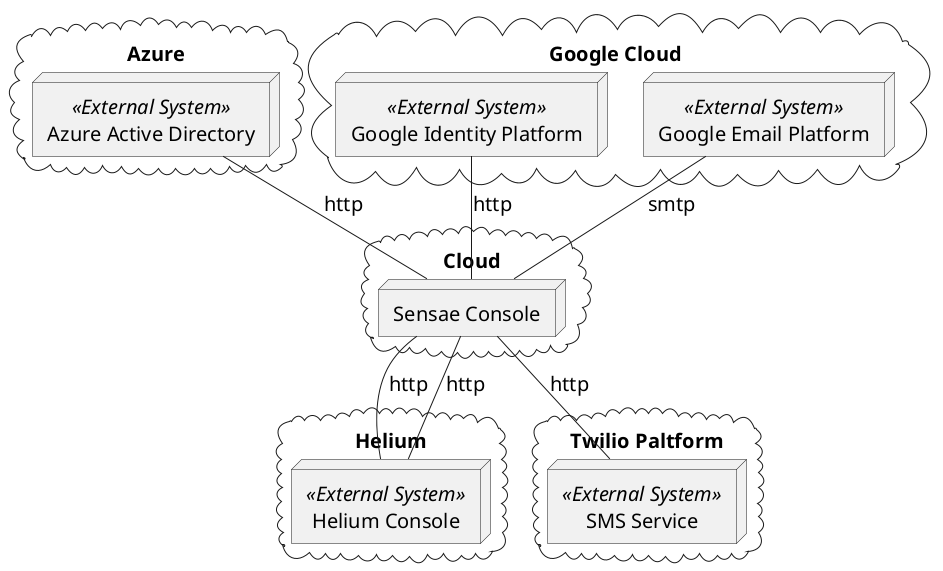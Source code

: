 @startuml physical-view

skinparam defaultFontSize 20
skinparam Monochrome true
skinparam sequenceMessageAlign center
skinparam componentStyle uml2
skinparam packageStyle rectangle

cloud "Cloud" {
    node "Sensae Console" as SYSTEM1
}

cloud "Helium" {
    node "Helium Console" <<External System>> as HC
}

cloud "Azure" {
    node "Azure Active Directory" <<External System>> as AAD
}

cloud "Google Cloud" {
    node "Google Identity Platform" <<External System>> as GIP
    node "Google Email Platform" <<External System>> as EMAIL
}

cloud "Twilio Paltform" {
    node "SMS Service" <<External System>> as SMS
}

SYSTEM1 -- HC : http
SYSTEM1 -- HC : http
EMAIL -- SYSTEM1 : smtp
SYSTEM1 -- SMS : http

AAD -- SYSTEM1 : http
GIP -- SYSTEM1 : http


@enduml
